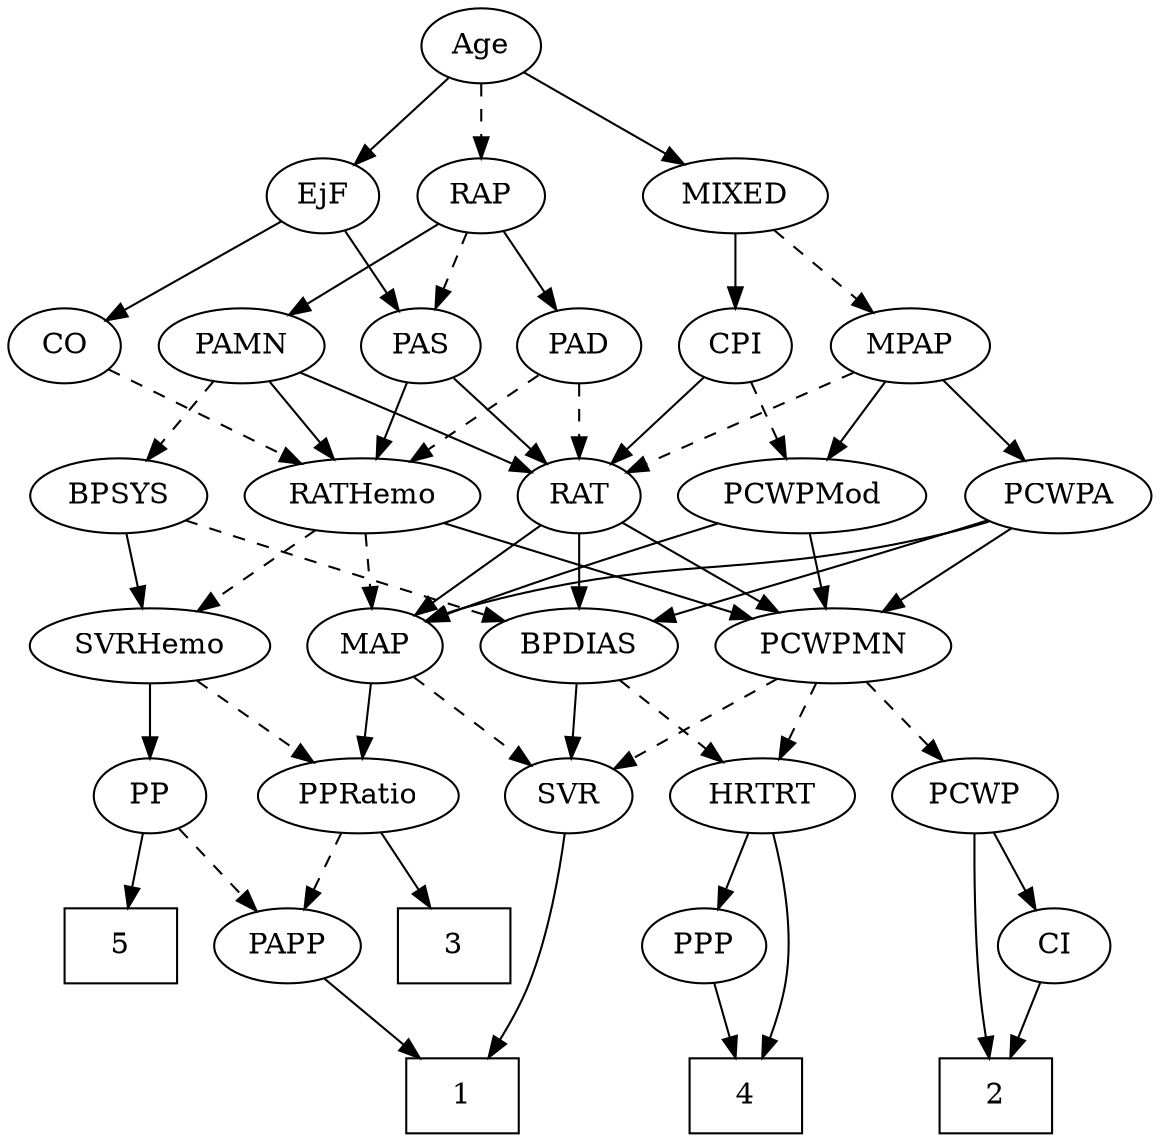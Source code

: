 strict digraph {
	graph [bb="0,0,513.6,540"];
	node [label="\N"];
	1	[height=0.5,
		pos="249,18",
		shape=box,
		width=0.75];
	2	[height=0.5,
		pos="458,18",
		shape=box,
		width=0.75];
	3	[height=0.5,
		pos="202,90",
		shape=box,
		width=0.75];
	4	[height=0.5,
		pos="332,18",
		shape=box,
		width=0.75];
	5	[height=0.5,
		pos="48,90",
		shape=box,
		width=0.75];
	Age	[height=0.5,
		pos="220,522",
		width=0.75];
	EjF	[height=0.5,
		pos="147,450",
		width=0.75];
	Age -> EjF	[pos="e,161.75,465.14 205.23,506.83 194.84,496.87 180.76,483.37 169.04,472.14",
		style=solid];
	RAP	[height=0.5,
		pos="220,450",
		width=0.77632];
	Age -> RAP	[pos="e,220,468.1 220,503.7 220,495.98 220,486.71 220,478.11",
		style=dashed];
	MIXED	[height=0.5,
		pos="337,450",
		width=1.1193];
	Age -> MIXED	[pos="e,313.73,464.92 239.58,509.28 257.38,498.64 283.96,482.73 304.87,470.23",
		style=solid];
	CO	[height=0.5,
		pos="27,378",
		width=0.75];
	EjF -> CO	[pos="e,46.845,390.58 127.18,437.44 107.73,426.09 77.843,408.66 55.772,395.78",
		style=solid];
	PAS	[height=0.5,
		pos="189,378",
		width=0.75];
	EjF -> PAS	[pos="e,179.22,395.31 156.53,433.12 161.67,424.56 168.12,413.8 173.92,404.13",
		style=solid];
	PAD	[height=0.5,
		pos="263,378",
		width=0.79437];
	RAP -> PAD	[pos="e,252.98,395.31 229.76,433.12 235.07,424.47 241.76,413.58 247.75,403.83",
		style=solid];
	RAP -> PAS	[pos="e,196.29,395.47 212.65,432.41 208.99,424.13 204.47,413.92 200.36,404.66",
		style=dashed];
	PAMN	[height=0.5,
		pos="108,378",
		width=1.011];
	RAP -> PAMN	[pos="e,129.97,392.73 200.49,436.81 183.43,426.14 158.35,410.47 138.61,398.13",
		style=solid];
	MPAP	[height=0.5,
		pos="417,378",
		width=0.97491];
	MIXED -> MPAP	[pos="e,399.84,394.01 354.75,433.46 365.78,423.82 380.11,411.28 392.25,400.66",
		style=dashed];
	CPI	[height=0.5,
		pos="337,378",
		width=0.75];
	MIXED -> CPI	[pos="e,337,396.1 337,431.7 337,423.98 337,414.71 337,406.11",
		style=solid];
	RAT	[height=0.5,
		pos="263,306",
		width=0.75827];
	MPAP -> RAT	[pos="e,284.67,317.32 391.15,365.56 367.21,354.92 330.62,338.56 299,324 297.4,323.26 295.77,322.51 294.12,321.74",
		style=dashed];
	PCWPMod	[height=0.5,
		pos="360,306",
		width=1.4443];
	MPAP -> PCWPMod	[pos="e,373.68,323.8 404.07,361.12 396.98,352.42 388.05,341.45 380.08,331.66",
		style=solid];
	PCWPA	[height=0.5,
		pos="472,306",
		width=1.1555];
	MPAP -> PCWPA	[pos="e,459.19,323.31 429.48,361.12 436.41,352.29 445.18,341.13 452.96,331.24",
		style=solid];
	BPSYS	[height=0.5,
		pos="63,306",
		width=1.0471];
	SVRHemo	[height=0.5,
		pos="73,234",
		width=1.3902];
	BPSYS -> SVRHemo	[pos="e,70.557,252.1 65.472,287.7 66.574,279.98 67.898,270.71 69.127,262.11",
		style=solid];
	BPDIAS	[height=0.5,
		pos="263,234",
		width=1.1735];
	BPSYS -> BPDIAS	[pos="e,231.01,245.94 92.061,294.42 97.991,292.28 104.19,290.06 110,288 147.66,274.67 190.66,259.8 221.46,249.22",
		style=dashed];
	RATHemo	[height=0.5,
		pos="168,306",
		width=1.3721];
	PAD -> RATHemo	[pos="e,189.11,322.55 245.13,363.83 231.71,353.94 213.03,340.18 197.41,328.67",
		style=dashed];
	PAD -> RAT	[pos="e,263,324.1 263,359.7 263,351.98 263,342.71 263,334.11",
		style=dashed];
	CO -> RATHemo	[pos="e,139.93,320.94 48.109,366.52 69.963,355.67 104.54,338.5 130.96,325.39",
		style=dashed];
	PAS -> RATHemo	[pos="e,173.18,324.28 183.92,360.05 181.58,352.26 178.75,342.82 176.12,334.08",
		style=solid];
	PAS -> RAT	[pos="e,248.05,321.14 203.98,362.83 214.51,352.87 228.78,339.37 240.66,328.14",
		style=solid];
	PAMN -> BPSYS	[pos="e,73.588,323.47 97.336,360.41 91.9,351.95 85.175,341.49 79.122,332.08",
		style=dashed];
	PAMN -> RATHemo	[pos="e,154.02,323.31 121.61,361.12 129.25,352.2 138.94,340.91 147.48,330.94",
		style=solid];
	PAMN -> RAT	[pos="e,241.1,317.1 134.27,365.28 158.21,354.58 194.51,338.3 226,324 227.83,323.17 229.72,322.31 231.62,321.44",
		style=solid];
	PCWPMN	[height=0.5,
		pos="373,234",
		width=1.3902];
	RATHemo -> PCWPMN	[pos="e,338.05,246.93 202.78,293.13 237.38,281.31 290.63,263.13 328.34,250.25",
		style=solid];
	RATHemo -> SVRHemo	[pos="e,94.025,250.49 146.92,289.46 133.76,279.77 116.63,267.15 102.18,256.5",
		style=dashed];
	MAP	[height=0.5,
		pos="172,234",
		width=0.84854];
	RATHemo -> MAP	[pos="e,171.02,252.1 168.99,287.7 169.43,279.98 169.96,270.71 170.45,262.11",
		style=dashed];
	CPI -> RAT	[pos="e,277.95,321.14 322.02,362.83 311.49,352.87 297.22,339.37 285.34,328.14",
		style=solid];
	CPI -> PCWPMod	[pos="e,354.32,324.28 342.57,360.05 345.16,352.18 348.3,342.62 351.2,333.79",
		style=dashed];
	RAT -> PCWPMN	[pos="e,349.47,249.97 282.16,292.81 298.31,282.53 321.77,267.6 340.81,255.49",
		style=solid];
	RAT -> BPDIAS	[pos="e,263,252.1 263,287.7 263,279.98 263,270.71 263,262.11",
		style=solid];
	RAT -> MAP	[pos="e,189.97,248.83 245.88,291.83 232.42,281.47 213.43,266.87 198.07,255.06",
		style=solid];
	SVR	[height=0.5,
		pos="257,162",
		width=0.77632];
	SVR -> 1	[pos="e,249.97,36.189 256.04,143.87 254.67,119.67 252.17,75.211 250.54,46.393",
		style=solid];
	PCWPMod -> PCWPMN	[pos="e,369.82,252.1 363.21,287.7 364.65,279.98 366.37,270.71 367.96,262.11",
		style=solid];
	PCWPMod -> MAP	[pos="e,196.02,245.48 324.2,292.83 294.09,282.44 250,266.86 212,252 209.81,251.14 207.55,250.24 205.29,249.32",
		style=solid];
	PCWPA -> PCWPMN	[pos="e,394.65,250.31 451,290.15 437.02,280.27 418.43,267.12 402.91,256.15",
		style=solid];
	PCWPA -> BPDIAS	[pos="e,295.23,245.8 439.8,294.22 403.6,282.09 344.68,262.36 304.91,249.04",
		style=solid];
	PCWPA -> MAP	[pos="e,195.36,245.99 440.93,293.82 434.4,291.7 427.52,289.64 421,288 329.58,265.03 302.42,278.61 212,252 209.59,251.29 207.14,250.48 \
204.68,249.61",
		style=solid];
	PCWPMN -> SVR	[pos="e,276.94,175.03 348.4,218.15 330.03,207.07 304.87,191.89 285.6,180.26",
		style=dashed];
	PCWP	[height=0.5,
		pos="436,162",
		width=0.97491];
	PCWPMN -> PCWP	[pos="e,421.9,178.67 387.61,216.76 395.76,207.71 406.04,196.29 415.03,186.3",
		style=dashed];
	HRTRT	[height=0.5,
		pos="343,162",
		width=1.1013];
	PCWPMN -> HRTRT	[pos="e,350.2,179.79 365.74,216.05 362.27,207.97 358.05,198.12 354.19,189.11",
		style=dashed];
	PP	[height=0.5,
		pos="73,162",
		width=0.75];
	SVRHemo -> PP	[pos="e,73,180.1 73,215.7 73,207.98 73,198.71 73,190.11",
		style=solid];
	PPRatio	[height=0.5,
		pos="165,162",
		width=1.1013];
	SVRHemo -> PPRatio	[pos="e,145.58,177.77 93.418,217.46 106.43,207.57 123.44,194.62 137.62,183.83",
		style=dashed];
	BPDIAS -> SVR	[pos="e,258.47,180.1 261.52,215.7 260.86,207.98 260.06,198.71 259.32,190.11",
		style=solid];
	BPDIAS -> HRTRT	[pos="e,325.57,178.25 280.75,217.46 291.71,207.88 305.92,195.45 318,184.88",
		style=dashed];
	MAP -> SVR	[pos="e,240.4,176.67 189.2,218.83 201.69,208.55 218.76,194.49 232.65,183.05",
		style=dashed];
	MAP -> PPRatio	[pos="e,166.71,180.1 170.27,215.7 169.5,207.98 168.57,198.71 167.71,190.11",
		style=solid];
	PP -> 5	[pos="e,54.231,108.45 67.075,144.41 64.264,136.54 60.832,126.93 57.658,118.04",
		style=solid];
	PAPP	[height=0.5,
		pos="125,90",
		width=0.88464];
	PP -> PAPP	[pos="e,113.13,106.98 84.54,145.46 91.179,136.53 99.662,125.11 107.14,115.04",
		style=dashed];
	PPP	[height=0.5,
		pos="322,90",
		width=0.75];
	PPP -> 4	[pos="e,329.53,36.275 324.42,72.055 325.52,64.346 326.85,55.027 328.09,46.364",
		style=solid];
	PPRatio -> 3	[pos="e,192.78,108.45 173.77,144.41 178.02,136.37 183.23,126.51 188.01,117.47",
		style=solid];
	PPRatio -> PAPP	[pos="e,134.41,107.47 155.52,144.41 150.74,136.04 144.83,125.71 139.5,116.37",
		style=dashed];
	PCWP -> 2	[pos="e,455.34,36.189 438.65,143.87 442.4,119.67 449.29,75.211 453.76,46.393",
		style=solid];
	CI	[height=0.5,
		pos="486,90",
		width=0.75];
	PCWP -> CI	[pos="e,474.81,106.67 447.6,144.76 453.93,135.89 461.9,124.74 468.93,114.89",
		style=solid];
	CI -> 2	[pos="e,464.98,36.447 479.36,72.411 476.18,64.454 472.29,54.722 468.7,45.756",
		style=solid];
	PAPP -> 1	[pos="e,221.7,34.409 146.88,76.647 165.13,66.344 191.51,51.452 212.89,39.386",
		style=solid];
	HRTRT -> 4	[pos="e,343.05,36.389 349.79,144.15 356.11,126.16 363.77,96.88 358,72 355.9,62.959 352.03,53.681 347.91,45.467",
		style=solid];
	HRTRT -> PPP	[pos="e,327.04,107.79 337.92,144.05 335.52,136.06 332.6,126.33 329.92,117.4",
		style=solid];
}
